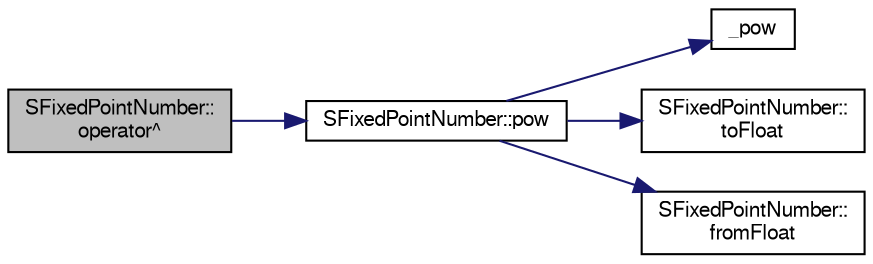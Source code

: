 digraph "SFixedPointNumber::operator^"
{
  bgcolor="transparent";
  edge [fontname="FreeSans",fontsize="10",labelfontname="FreeSans",labelfontsize="10"];
  node [fontname="FreeSans",fontsize="10",shape=record];
  rankdir="LR";
  Node1 [label="SFixedPointNumber::\loperator^",height=0.2,width=0.4,color="black", fillcolor="grey75", style="filled" fontcolor="black"];
  Node1 -> Node2 [color="midnightblue",fontsize="10",style="solid",fontname="FreeSans"];
  Node2 [label="SFixedPointNumber::pow",height=0.2,width=0.4,color="black",URL="$structSFixedPointNumber.html#a7cd7537e3e4d0e9d89ace9e6300d6a6b",tooltip="power of the Number"];
  Node2 -> Node3 [color="midnightblue",fontsize="10",style="solid",fontname="FreeSans"];
  Node3 [label="_pow",height=0.2,width=0.4,color="black",URL="$pow_8S.html#a962039e712cade9da9760c9b1c6bb39e",tooltip="Diese Funktion berechnet mit Hilfe der x86 FPU die Potenz zweier Zahlen."];
  Node2 -> Node4 [color="midnightblue",fontsize="10",style="solid",fontname="FreeSans"];
  Node4 [label="SFixedPointNumber::\ltoFloat",height=0.2,width=0.4,color="black",URL="$structSFixedPointNumber.html#a6fd94c2ecb4538f8e53160e535f83672",tooltip="convert SFixedPointNumber to float"];
  Node2 -> Node5 [color="midnightblue",fontsize="10",style="solid",fontname="FreeSans"];
  Node5 [label="SFixedPointNumber::\lfromFloat",height=0.2,width=0.4,color="black",URL="$structSFixedPointNumber.html#a1cccbd6ed4903fcdbadb313348c856fe",tooltip="convert float to SFixedPointNumber"];
}
